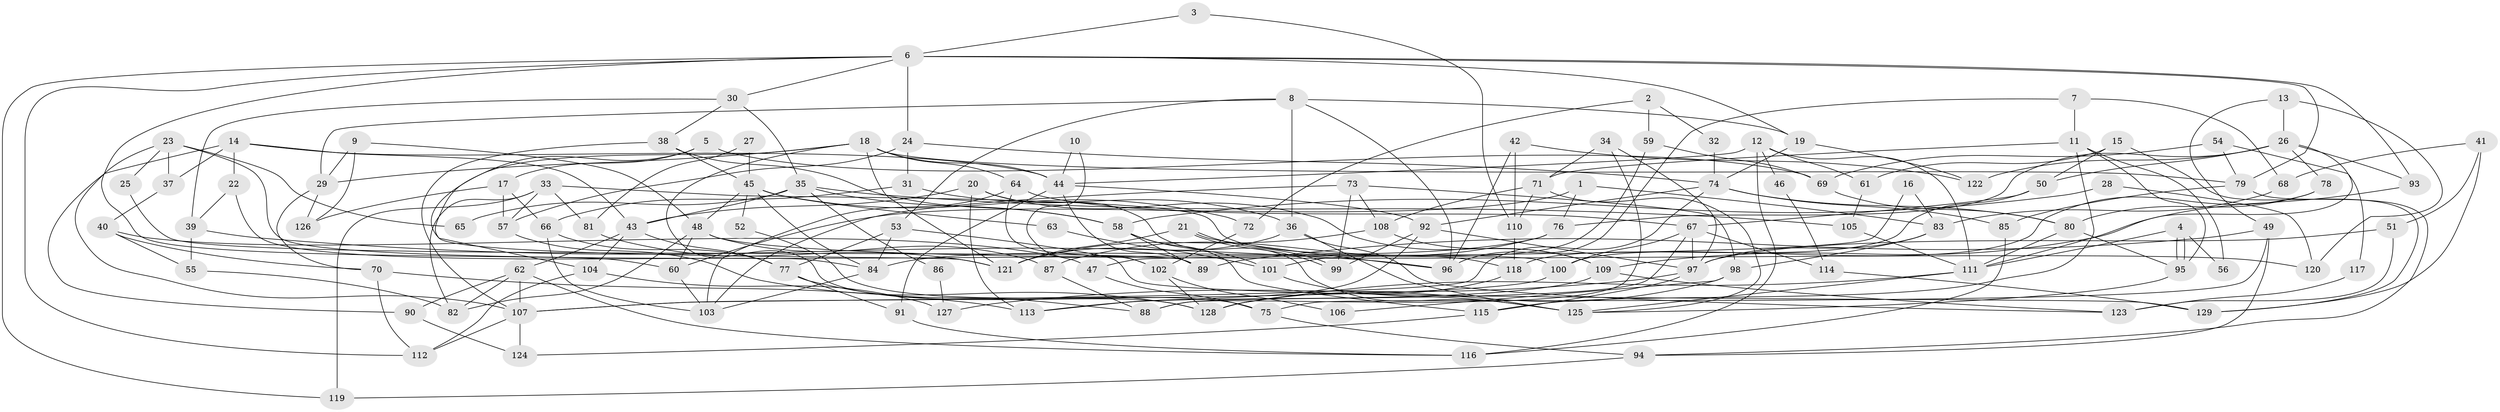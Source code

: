 // coarse degree distribution, {5: 0.09230769230769231, 14: 0.015384615384615385, 4: 0.23076923076923078, 12: 0.06153846153846154, 6: 0.09230769230769231, 3: 0.18461538461538463, 8: 0.06153846153846154, 7: 0.06153846153846154, 10: 0.03076923076923077, 2: 0.13846153846153847, 11: 0.03076923076923077}
// Generated by graph-tools (version 1.1) at 2025/50/03/04/25 22:50:59]
// undirected, 129 vertices, 258 edges
graph export_dot {
  node [color=gray90,style=filled];
  1;
  2;
  3;
  4;
  5;
  6;
  7;
  8;
  9;
  10;
  11;
  12;
  13;
  14;
  15;
  16;
  17;
  18;
  19;
  20;
  21;
  22;
  23;
  24;
  25;
  26;
  27;
  28;
  29;
  30;
  31;
  32;
  33;
  34;
  35;
  36;
  37;
  38;
  39;
  40;
  41;
  42;
  43;
  44;
  45;
  46;
  47;
  48;
  49;
  50;
  51;
  52;
  53;
  54;
  55;
  56;
  57;
  58;
  59;
  60;
  61;
  62;
  63;
  64;
  65;
  66;
  67;
  68;
  69;
  70;
  71;
  72;
  73;
  74;
  75;
  76;
  77;
  78;
  79;
  80;
  81;
  82;
  83;
  84;
  85;
  86;
  87;
  88;
  89;
  90;
  91;
  92;
  93;
  94;
  95;
  96;
  97;
  98;
  99;
  100;
  101;
  102;
  103;
  104;
  105;
  106;
  107;
  108;
  109;
  110;
  111;
  112;
  113;
  114;
  115;
  116;
  117;
  118;
  119;
  120;
  121;
  122;
  123;
  124;
  125;
  126;
  127;
  128;
  129;
  1 -- 76;
  1 -- 60;
  1 -- 83;
  2 -- 59;
  2 -- 72;
  2 -- 32;
  3 -- 110;
  3 -- 6;
  4 -- 111;
  4 -- 95;
  4 -- 95;
  4 -- 56;
  5 -- 17;
  5 -- 121;
  5 -- 69;
  6 -- 30;
  6 -- 93;
  6 -- 19;
  6 -- 24;
  6 -- 60;
  6 -- 79;
  6 -- 112;
  6 -- 119;
  7 -- 11;
  7 -- 96;
  7 -- 68;
  8 -- 19;
  8 -- 96;
  8 -- 29;
  8 -- 36;
  8 -- 53;
  9 -- 29;
  9 -- 48;
  9 -- 126;
  10 -- 102;
  10 -- 44;
  11 -- 115;
  11 -- 95;
  11 -- 56;
  11 -- 71;
  12 -- 61;
  12 -- 44;
  12 -- 46;
  12 -- 111;
  12 -- 116;
  13 -- 26;
  13 -- 49;
  13 -- 120;
  14 -- 43;
  14 -- 44;
  14 -- 22;
  14 -- 37;
  14 -- 90;
  15 -- 129;
  15 -- 50;
  15 -- 61;
  16 -- 47;
  16 -- 83;
  17 -- 66;
  17 -- 126;
  17 -- 57;
  18 -- 128;
  18 -- 121;
  18 -- 29;
  18 -- 44;
  18 -- 64;
  18 -- 79;
  18 -- 104;
  19 -- 74;
  19 -- 122;
  20 -- 113;
  20 -- 43;
  20 -- 109;
  20 -- 125;
  21 -- 99;
  21 -- 99;
  21 -- 121;
  21 -- 96;
  22 -- 84;
  22 -- 39;
  23 -- 107;
  23 -- 100;
  23 -- 25;
  23 -- 37;
  23 -- 65;
  24 -- 57;
  24 -- 31;
  24 -- 74;
  25 -- 89;
  26 -- 111;
  26 -- 78;
  26 -- 50;
  26 -- 76;
  26 -- 93;
  26 -- 122;
  27 -- 45;
  27 -- 81;
  28 -- 58;
  28 -- 120;
  29 -- 70;
  29 -- 126;
  30 -- 39;
  30 -- 35;
  30 -- 38;
  31 -- 36;
  31 -- 66;
  32 -- 74;
  33 -- 57;
  33 -- 82;
  33 -- 81;
  33 -- 118;
  33 -- 119;
  34 -- 97;
  34 -- 71;
  34 -- 88;
  35 -- 58;
  35 -- 43;
  35 -- 65;
  35 -- 86;
  35 -- 105;
  36 -- 125;
  36 -- 121;
  36 -- 123;
  37 -- 40;
  38 -- 107;
  38 -- 45;
  38 -- 58;
  39 -- 96;
  39 -- 55;
  40 -- 70;
  40 -- 47;
  40 -- 55;
  41 -- 51;
  41 -- 68;
  41 -- 129;
  42 -- 110;
  42 -- 122;
  42 -- 96;
  43 -- 77;
  43 -- 104;
  43 -- 62;
  44 -- 92;
  44 -- 89;
  44 -- 91;
  45 -- 84;
  45 -- 48;
  45 -- 52;
  45 -- 63;
  45 -- 72;
  46 -- 114;
  47 -- 75;
  48 -- 82;
  48 -- 60;
  48 -- 87;
  48 -- 120;
  49 -- 94;
  49 -- 89;
  49 -- 75;
  50 -- 118;
  50 -- 67;
  51 -- 97;
  51 -- 123;
  52 -- 75;
  53 -- 77;
  53 -- 84;
  53 -- 129;
  54 -- 69;
  54 -- 79;
  54 -- 117;
  55 -- 82;
  57 -- 128;
  58 -- 115;
  58 -- 89;
  58 -- 101;
  59 -- 101;
  59 -- 69;
  60 -- 103;
  61 -- 105;
  62 -- 116;
  62 -- 82;
  62 -- 90;
  62 -- 107;
  63 -- 101;
  64 -- 67;
  64 -- 102;
  64 -- 103;
  66 -- 103;
  66 -- 77;
  67 -- 88;
  67 -- 97;
  67 -- 100;
  67 -- 114;
  68 -- 83;
  69 -- 80;
  70 -- 112;
  70 -- 113;
  71 -- 125;
  71 -- 108;
  71 -- 110;
  72 -- 102;
  73 -- 103;
  73 -- 108;
  73 -- 98;
  73 -- 99;
  74 -- 85;
  74 -- 80;
  74 -- 92;
  74 -- 107;
  75 -- 94;
  76 -- 84;
  76 -- 87;
  77 -- 88;
  77 -- 91;
  78 -- 100;
  78 -- 80;
  79 -- 85;
  79 -- 94;
  80 -- 111;
  80 -- 95;
  81 -- 121;
  83 -- 97;
  83 -- 98;
  84 -- 103;
  85 -- 116;
  86 -- 127;
  87 -- 88;
  90 -- 124;
  91 -- 116;
  92 -- 99;
  92 -- 97;
  92 -- 113;
  93 -- 109;
  94 -- 119;
  95 -- 125;
  97 -- 115;
  97 -- 127;
  98 -- 106;
  98 -- 128;
  100 -- 107;
  101 -- 125;
  102 -- 128;
  102 -- 106;
  104 -- 112;
  104 -- 127;
  105 -- 111;
  107 -- 112;
  107 -- 124;
  108 -- 109;
  108 -- 121;
  109 -- 113;
  109 -- 123;
  110 -- 118;
  111 -- 125;
  111 -- 128;
  114 -- 129;
  115 -- 124;
  117 -- 123;
  118 -- 128;
}
